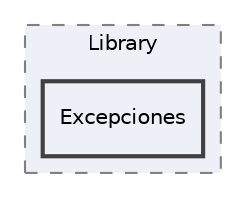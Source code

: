 digraph "/mnt/c/Users/Bastet/Projects/WinProgramacion2/pii_2022_2_equipo_21/src/Library/Excepciones"
{
 // INTERACTIVE_SVG=YES
 // LATEX_PDF_SIZE
  edge [fontname="Helvetica",fontsize="10",labelfontname="Helvetica",labelfontsize="10"];
  node [fontname="Helvetica",fontsize="10",shape=record];
  compound=true
  subgraph clusterdir_f741251061e5c7c7ed48ab45c3348f11 {
    graph [ bgcolor="#edf0f7", pencolor="grey50", style="filled,dashed,", label="Library", fontname="Helvetica", fontsize="10", URL="dir_f741251061e5c7c7ed48ab45c3348f11.html"]
  dir_3be738f0249d70895e6577cd69c6ea1a [shape=box, label="Excepciones", style="filled,bold,", fillcolor="#edf0f7", color="grey25", URL="dir_3be738f0249d70895e6577cd69c6ea1a.html"];
  }
}

